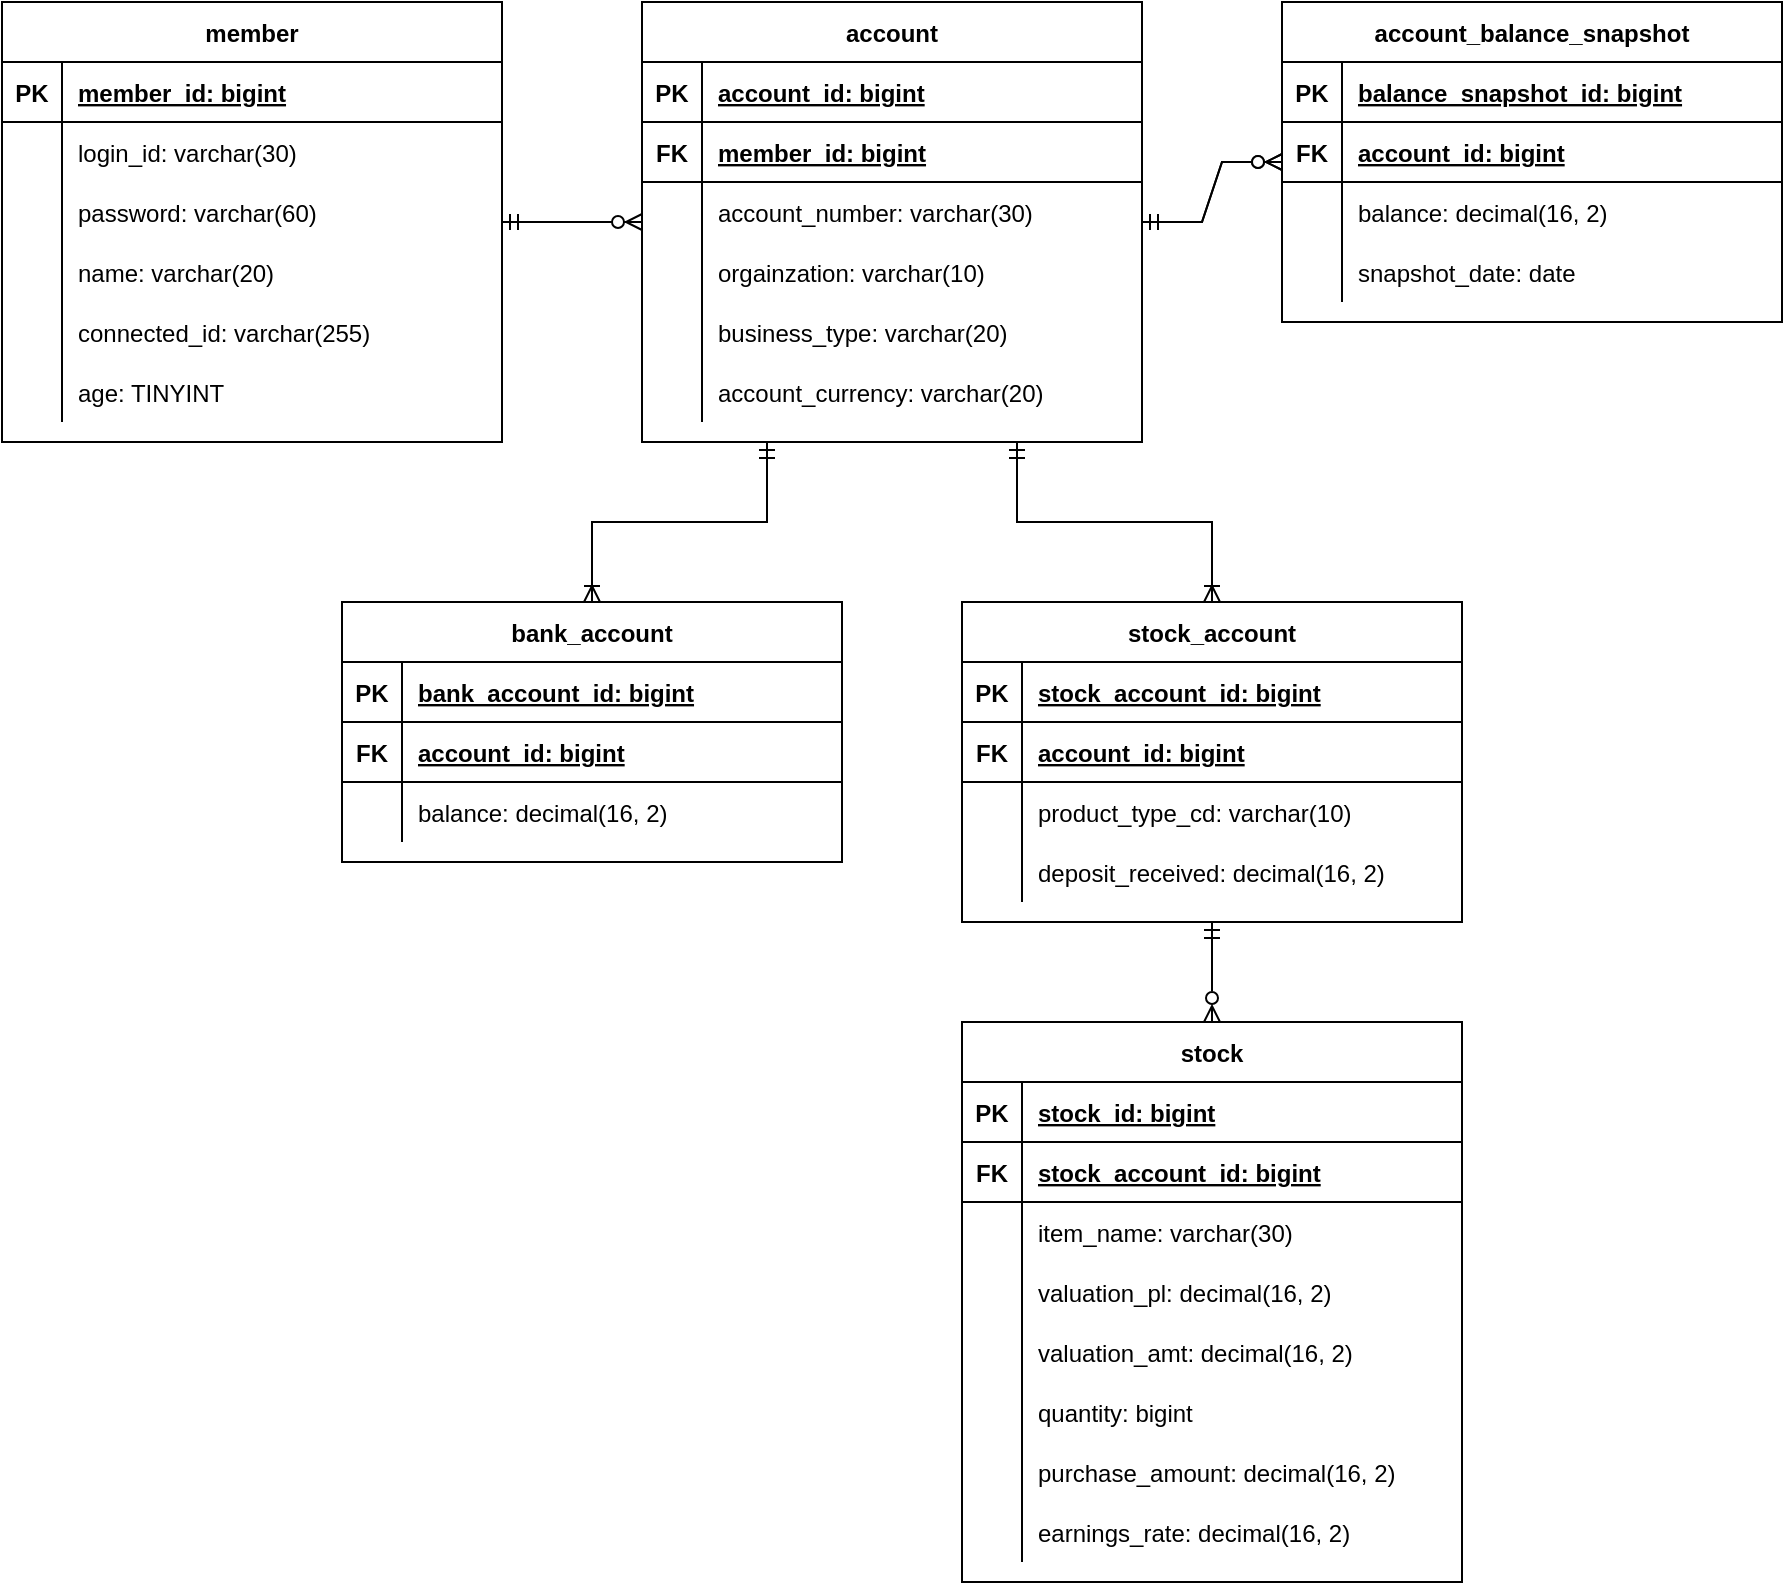 <mxfile version="24.2.1" type="github">
  <diagram id="R2lEEEUBdFMjLlhIrx00" name="Page-1">
    <mxGraphModel dx="1260" dy="876" grid="1" gridSize="10" guides="1" tooltips="1" connect="1" arrows="1" fold="1" page="1" pageScale="1" pageWidth="850" pageHeight="1100" math="0" shadow="0" extFonts="Permanent Marker^https://fonts.googleapis.com/css?family=Permanent+Marker">
      <root>
        <mxCell id="0" />
        <mxCell id="1" parent="0" />
        <mxCell id="C-vyLk0tnHw3VtMMgP7b-23" value="member" style="shape=table;startSize=30;container=1;collapsible=1;childLayout=tableLayout;fixedRows=1;rowLines=0;fontStyle=1;align=center;resizeLast=1;" parent="1" vertex="1">
          <mxGeometry x="120" y="120" width="250" height="220" as="geometry" />
        </mxCell>
        <mxCell id="C-vyLk0tnHw3VtMMgP7b-24" value="" style="shape=partialRectangle;collapsible=0;dropTarget=0;pointerEvents=0;fillColor=none;points=[[0,0.5],[1,0.5]];portConstraint=eastwest;top=0;left=0;right=0;bottom=1;" parent="C-vyLk0tnHw3VtMMgP7b-23" vertex="1">
          <mxGeometry y="30" width="250" height="30" as="geometry" />
        </mxCell>
        <mxCell id="C-vyLk0tnHw3VtMMgP7b-25" value="PK" style="shape=partialRectangle;overflow=hidden;connectable=0;fillColor=none;top=0;left=0;bottom=0;right=0;fontStyle=1;" parent="C-vyLk0tnHw3VtMMgP7b-24" vertex="1">
          <mxGeometry width="30" height="30" as="geometry">
            <mxRectangle width="30" height="30" as="alternateBounds" />
          </mxGeometry>
        </mxCell>
        <mxCell id="C-vyLk0tnHw3VtMMgP7b-26" value="member_id: bigint" style="shape=partialRectangle;overflow=hidden;connectable=0;fillColor=none;top=0;left=0;bottom=0;right=0;align=left;spacingLeft=6;fontStyle=5;" parent="C-vyLk0tnHw3VtMMgP7b-24" vertex="1">
          <mxGeometry x="30" width="220" height="30" as="geometry">
            <mxRectangle width="220" height="30" as="alternateBounds" />
          </mxGeometry>
        </mxCell>
        <mxCell id="C-vyLk0tnHw3VtMMgP7b-27" value="" style="shape=partialRectangle;collapsible=0;dropTarget=0;pointerEvents=0;fillColor=none;points=[[0,0.5],[1,0.5]];portConstraint=eastwest;top=0;left=0;right=0;bottom=0;" parent="C-vyLk0tnHw3VtMMgP7b-23" vertex="1">
          <mxGeometry y="60" width="250" height="30" as="geometry" />
        </mxCell>
        <mxCell id="C-vyLk0tnHw3VtMMgP7b-28" value="" style="shape=partialRectangle;overflow=hidden;connectable=0;fillColor=none;top=0;left=0;bottom=0;right=0;" parent="C-vyLk0tnHw3VtMMgP7b-27" vertex="1">
          <mxGeometry width="30" height="30" as="geometry">
            <mxRectangle width="30" height="30" as="alternateBounds" />
          </mxGeometry>
        </mxCell>
        <mxCell id="C-vyLk0tnHw3VtMMgP7b-29" value="login_id: varchar(30)" style="shape=partialRectangle;overflow=hidden;connectable=0;fillColor=none;top=0;left=0;bottom=0;right=0;align=left;spacingLeft=6;" parent="C-vyLk0tnHw3VtMMgP7b-27" vertex="1">
          <mxGeometry x="30" width="220" height="30" as="geometry">
            <mxRectangle width="220" height="30" as="alternateBounds" />
          </mxGeometry>
        </mxCell>
        <mxCell id="ER6ne3b1Hk2n-KWTIcJv-1" value="" style="shape=partialRectangle;collapsible=0;dropTarget=0;pointerEvents=0;fillColor=none;points=[[0,0.5],[1,0.5]];portConstraint=eastwest;top=0;left=0;right=0;bottom=0;" parent="C-vyLk0tnHw3VtMMgP7b-23" vertex="1">
          <mxGeometry y="90" width="250" height="30" as="geometry" />
        </mxCell>
        <mxCell id="ER6ne3b1Hk2n-KWTIcJv-2" value="" style="shape=partialRectangle;overflow=hidden;connectable=0;fillColor=none;top=0;left=0;bottom=0;right=0;" parent="ER6ne3b1Hk2n-KWTIcJv-1" vertex="1">
          <mxGeometry width="30" height="30" as="geometry">
            <mxRectangle width="30" height="30" as="alternateBounds" />
          </mxGeometry>
        </mxCell>
        <mxCell id="ER6ne3b1Hk2n-KWTIcJv-3" value="password: varchar(60)" style="shape=partialRectangle;overflow=hidden;connectable=0;fillColor=none;top=0;left=0;bottom=0;right=0;align=left;spacingLeft=6;" parent="ER6ne3b1Hk2n-KWTIcJv-1" vertex="1">
          <mxGeometry x="30" width="220" height="30" as="geometry">
            <mxRectangle width="220" height="30" as="alternateBounds" />
          </mxGeometry>
        </mxCell>
        <mxCell id="ER6ne3b1Hk2n-KWTIcJv-4" value="" style="shape=partialRectangle;collapsible=0;dropTarget=0;pointerEvents=0;fillColor=none;points=[[0,0.5],[1,0.5]];portConstraint=eastwest;top=0;left=0;right=0;bottom=0;" parent="C-vyLk0tnHw3VtMMgP7b-23" vertex="1">
          <mxGeometry y="120" width="250" height="30" as="geometry" />
        </mxCell>
        <mxCell id="ER6ne3b1Hk2n-KWTIcJv-5" value="" style="shape=partialRectangle;overflow=hidden;connectable=0;fillColor=none;top=0;left=0;bottom=0;right=0;" parent="ER6ne3b1Hk2n-KWTIcJv-4" vertex="1">
          <mxGeometry width="30" height="30" as="geometry">
            <mxRectangle width="30" height="30" as="alternateBounds" />
          </mxGeometry>
        </mxCell>
        <mxCell id="ER6ne3b1Hk2n-KWTIcJv-6" value="name: varchar(20)" style="shape=partialRectangle;overflow=hidden;connectable=0;fillColor=none;top=0;left=0;bottom=0;right=0;align=left;spacingLeft=6;" parent="ER6ne3b1Hk2n-KWTIcJv-4" vertex="1">
          <mxGeometry x="30" width="220" height="30" as="geometry">
            <mxRectangle width="220" height="30" as="alternateBounds" />
          </mxGeometry>
        </mxCell>
        <mxCell id="ER6ne3b1Hk2n-KWTIcJv-7" value="" style="shape=partialRectangle;collapsible=0;dropTarget=0;pointerEvents=0;fillColor=none;points=[[0,0.5],[1,0.5]];portConstraint=eastwest;top=0;left=0;right=0;bottom=0;" parent="C-vyLk0tnHw3VtMMgP7b-23" vertex="1">
          <mxGeometry y="150" width="250" height="30" as="geometry" />
        </mxCell>
        <mxCell id="ER6ne3b1Hk2n-KWTIcJv-8" value="" style="shape=partialRectangle;overflow=hidden;connectable=0;fillColor=none;top=0;left=0;bottom=0;right=0;" parent="ER6ne3b1Hk2n-KWTIcJv-7" vertex="1">
          <mxGeometry width="30" height="30" as="geometry">
            <mxRectangle width="30" height="30" as="alternateBounds" />
          </mxGeometry>
        </mxCell>
        <mxCell id="ER6ne3b1Hk2n-KWTIcJv-9" value="connected_id: varchar(255)" style="shape=partialRectangle;overflow=hidden;connectable=0;fillColor=none;top=0;left=0;bottom=0;right=0;align=left;spacingLeft=6;" parent="ER6ne3b1Hk2n-KWTIcJv-7" vertex="1">
          <mxGeometry x="30" width="220" height="30" as="geometry">
            <mxRectangle width="220" height="30" as="alternateBounds" />
          </mxGeometry>
        </mxCell>
        <mxCell id="tqddn7Ty0IE7ZE6joe4t-1" value="" style="shape=partialRectangle;collapsible=0;dropTarget=0;pointerEvents=0;fillColor=none;points=[[0,0.5],[1,0.5]];portConstraint=eastwest;top=0;left=0;right=0;bottom=0;" parent="C-vyLk0tnHw3VtMMgP7b-23" vertex="1">
          <mxGeometry y="180" width="250" height="30" as="geometry" />
        </mxCell>
        <mxCell id="tqddn7Ty0IE7ZE6joe4t-2" value="" style="shape=partialRectangle;overflow=hidden;connectable=0;fillColor=none;top=0;left=0;bottom=0;right=0;" parent="tqddn7Ty0IE7ZE6joe4t-1" vertex="1">
          <mxGeometry width="30" height="30" as="geometry">
            <mxRectangle width="30" height="30" as="alternateBounds" />
          </mxGeometry>
        </mxCell>
        <mxCell id="tqddn7Ty0IE7ZE6joe4t-3" value="age: TINYINT" style="shape=partialRectangle;overflow=hidden;connectable=0;fillColor=none;top=0;left=0;bottom=0;right=0;align=left;spacingLeft=6;" parent="tqddn7Ty0IE7ZE6joe4t-1" vertex="1">
          <mxGeometry x="30" width="220" height="30" as="geometry">
            <mxRectangle width="220" height="30" as="alternateBounds" />
          </mxGeometry>
        </mxCell>
        <mxCell id="uwpgfD3IZP3Gf_RKmWIs-1" value="account" style="shape=table;startSize=30;container=1;collapsible=1;childLayout=tableLayout;fixedRows=1;rowLines=0;fontStyle=1;align=center;resizeLast=1;" parent="1" vertex="1">
          <mxGeometry x="440" y="120" width="250" height="220" as="geometry" />
        </mxCell>
        <mxCell id="uwpgfD3IZP3Gf_RKmWIs-2" value="" style="shape=partialRectangle;collapsible=0;dropTarget=0;pointerEvents=0;fillColor=none;points=[[0,0.5],[1,0.5]];portConstraint=eastwest;top=0;left=0;right=0;bottom=1;" parent="uwpgfD3IZP3Gf_RKmWIs-1" vertex="1">
          <mxGeometry y="30" width="250" height="30" as="geometry" />
        </mxCell>
        <mxCell id="uwpgfD3IZP3Gf_RKmWIs-3" value="PK" style="shape=partialRectangle;overflow=hidden;connectable=0;fillColor=none;top=0;left=0;bottom=0;right=0;fontStyle=1;" parent="uwpgfD3IZP3Gf_RKmWIs-2" vertex="1">
          <mxGeometry width="30" height="30" as="geometry">
            <mxRectangle width="30" height="30" as="alternateBounds" />
          </mxGeometry>
        </mxCell>
        <mxCell id="uwpgfD3IZP3Gf_RKmWIs-4" value="account_id: bigint" style="shape=partialRectangle;overflow=hidden;connectable=0;fillColor=none;top=0;left=0;bottom=0;right=0;align=left;spacingLeft=6;fontStyle=5;" parent="uwpgfD3IZP3Gf_RKmWIs-2" vertex="1">
          <mxGeometry x="30" width="220" height="30" as="geometry">
            <mxRectangle width="220" height="30" as="alternateBounds" />
          </mxGeometry>
        </mxCell>
        <mxCell id="uwpgfD3IZP3Gf_RKmWIs-5" value="" style="shape=partialRectangle;collapsible=0;dropTarget=0;pointerEvents=0;fillColor=none;points=[[0,0.5],[1,0.5]];portConstraint=eastwest;top=0;left=0;right=0;bottom=1;" parent="uwpgfD3IZP3Gf_RKmWIs-1" vertex="1">
          <mxGeometry y="60" width="250" height="30" as="geometry" />
        </mxCell>
        <mxCell id="uwpgfD3IZP3Gf_RKmWIs-6" value="FK" style="shape=partialRectangle;overflow=hidden;connectable=0;fillColor=none;top=0;left=0;bottom=0;right=0;fontStyle=1;" parent="uwpgfD3IZP3Gf_RKmWIs-5" vertex="1">
          <mxGeometry width="30" height="30" as="geometry">
            <mxRectangle width="30" height="30" as="alternateBounds" />
          </mxGeometry>
        </mxCell>
        <mxCell id="uwpgfD3IZP3Gf_RKmWIs-7" value="member_id: bigint" style="shape=partialRectangle;overflow=hidden;connectable=0;fillColor=none;top=0;left=0;bottom=0;right=0;align=left;spacingLeft=6;fontStyle=5;" parent="uwpgfD3IZP3Gf_RKmWIs-5" vertex="1">
          <mxGeometry x="30" width="220" height="30" as="geometry">
            <mxRectangle width="220" height="30" as="alternateBounds" />
          </mxGeometry>
        </mxCell>
        <mxCell id="uwpgfD3IZP3Gf_RKmWIs-8" value="" style="shape=partialRectangle;collapsible=0;dropTarget=0;pointerEvents=0;fillColor=none;points=[[0,0.5],[1,0.5]];portConstraint=eastwest;top=0;left=0;right=0;bottom=0;" parent="uwpgfD3IZP3Gf_RKmWIs-1" vertex="1">
          <mxGeometry y="90" width="250" height="30" as="geometry" />
        </mxCell>
        <mxCell id="uwpgfD3IZP3Gf_RKmWIs-9" value="" style="shape=partialRectangle;overflow=hidden;connectable=0;fillColor=none;top=0;left=0;bottom=0;right=0;" parent="uwpgfD3IZP3Gf_RKmWIs-8" vertex="1">
          <mxGeometry width="30" height="30" as="geometry">
            <mxRectangle width="30" height="30" as="alternateBounds" />
          </mxGeometry>
        </mxCell>
        <mxCell id="uwpgfD3IZP3Gf_RKmWIs-10" value="account_number: varchar(30)" style="shape=partialRectangle;overflow=hidden;connectable=0;fillColor=none;top=0;left=0;bottom=0;right=0;align=left;spacingLeft=6;" parent="uwpgfD3IZP3Gf_RKmWIs-8" vertex="1">
          <mxGeometry x="30" width="220" height="30" as="geometry">
            <mxRectangle width="220" height="30" as="alternateBounds" />
          </mxGeometry>
        </mxCell>
        <mxCell id="uwpgfD3IZP3Gf_RKmWIs-11" value="" style="shape=partialRectangle;collapsible=0;dropTarget=0;pointerEvents=0;fillColor=none;points=[[0,0.5],[1,0.5]];portConstraint=eastwest;top=0;left=0;right=0;bottom=0;" parent="uwpgfD3IZP3Gf_RKmWIs-1" vertex="1">
          <mxGeometry y="120" width="250" height="30" as="geometry" />
        </mxCell>
        <mxCell id="uwpgfD3IZP3Gf_RKmWIs-12" value="" style="shape=partialRectangle;overflow=hidden;connectable=0;fillColor=none;top=0;left=0;bottom=0;right=0;" parent="uwpgfD3IZP3Gf_RKmWIs-11" vertex="1">
          <mxGeometry width="30" height="30" as="geometry">
            <mxRectangle width="30" height="30" as="alternateBounds" />
          </mxGeometry>
        </mxCell>
        <mxCell id="uwpgfD3IZP3Gf_RKmWIs-13" value="orgainzation: varchar(10)" style="shape=partialRectangle;overflow=hidden;connectable=0;fillColor=none;top=0;left=0;bottom=0;right=0;align=left;spacingLeft=6;" parent="uwpgfD3IZP3Gf_RKmWIs-11" vertex="1">
          <mxGeometry x="30" width="220" height="30" as="geometry">
            <mxRectangle width="220" height="30" as="alternateBounds" />
          </mxGeometry>
        </mxCell>
        <mxCell id="ybTbHSuH4gbmPpG_m-h7-50" value="" style="shape=partialRectangle;collapsible=0;dropTarget=0;pointerEvents=0;fillColor=none;points=[[0,0.5],[1,0.5]];portConstraint=eastwest;top=0;left=0;right=0;bottom=0;" vertex="1" parent="uwpgfD3IZP3Gf_RKmWIs-1">
          <mxGeometry y="150" width="250" height="30" as="geometry" />
        </mxCell>
        <mxCell id="ybTbHSuH4gbmPpG_m-h7-51" value="" style="shape=partialRectangle;overflow=hidden;connectable=0;fillColor=none;top=0;left=0;bottom=0;right=0;" vertex="1" parent="ybTbHSuH4gbmPpG_m-h7-50">
          <mxGeometry width="30" height="30" as="geometry">
            <mxRectangle width="30" height="30" as="alternateBounds" />
          </mxGeometry>
        </mxCell>
        <mxCell id="ybTbHSuH4gbmPpG_m-h7-52" value="business_type: varchar(20)" style="shape=partialRectangle;overflow=hidden;connectable=0;fillColor=none;top=0;left=0;bottom=0;right=0;align=left;spacingLeft=6;" vertex="1" parent="ybTbHSuH4gbmPpG_m-h7-50">
          <mxGeometry x="30" width="220" height="30" as="geometry">
            <mxRectangle width="220" height="30" as="alternateBounds" />
          </mxGeometry>
        </mxCell>
        <mxCell id="ybTbHSuH4gbmPpG_m-h7-53" value="" style="shape=partialRectangle;collapsible=0;dropTarget=0;pointerEvents=0;fillColor=none;points=[[0,0.5],[1,0.5]];portConstraint=eastwest;top=0;left=0;right=0;bottom=0;" vertex="1" parent="uwpgfD3IZP3Gf_RKmWIs-1">
          <mxGeometry y="180" width="250" height="30" as="geometry" />
        </mxCell>
        <mxCell id="ybTbHSuH4gbmPpG_m-h7-54" value="" style="shape=partialRectangle;overflow=hidden;connectable=0;fillColor=none;top=0;left=0;bottom=0;right=0;" vertex="1" parent="ybTbHSuH4gbmPpG_m-h7-53">
          <mxGeometry width="30" height="30" as="geometry">
            <mxRectangle width="30" height="30" as="alternateBounds" />
          </mxGeometry>
        </mxCell>
        <mxCell id="ybTbHSuH4gbmPpG_m-h7-55" value="account_currency: varchar(20)" style="shape=partialRectangle;overflow=hidden;connectable=0;fillColor=none;top=0;left=0;bottom=0;right=0;align=left;spacingLeft=6;" vertex="1" parent="ybTbHSuH4gbmPpG_m-h7-53">
          <mxGeometry x="30" width="220" height="30" as="geometry">
            <mxRectangle width="220" height="30" as="alternateBounds" />
          </mxGeometry>
        </mxCell>
        <mxCell id="uwpgfD3IZP3Gf_RKmWIs-24" value="" style="edgeStyle=entityRelationEdgeStyle;fontSize=12;html=1;endArrow=ERzeroToMany;startArrow=ERmandOne;rounded=0;" parent="1" source="uwpgfD3IZP3Gf_RKmWIs-1" target="uwpgfD3IZP3Gf_RKmWIs-25" edge="1">
          <mxGeometry width="100" height="100" relative="1" as="geometry">
            <mxPoint x="700" y="390" as="sourcePoint" />
            <mxPoint x="770" y="390" as="targetPoint" />
          </mxGeometry>
        </mxCell>
        <mxCell id="uwpgfD3IZP3Gf_RKmWIs-25" value="account_balance_snapshot" style="shape=table;startSize=30;container=1;collapsible=1;childLayout=tableLayout;fixedRows=1;rowLines=0;fontStyle=1;align=center;resizeLast=1;" parent="1" vertex="1">
          <mxGeometry x="760" y="120" width="250" height="160" as="geometry" />
        </mxCell>
        <mxCell id="uwpgfD3IZP3Gf_RKmWIs-26" value="" style="shape=partialRectangle;collapsible=0;dropTarget=0;pointerEvents=0;fillColor=none;points=[[0,0.5],[1,0.5]];portConstraint=eastwest;top=0;left=0;right=0;bottom=1;" parent="uwpgfD3IZP3Gf_RKmWIs-25" vertex="1">
          <mxGeometry y="30" width="250" height="30" as="geometry" />
        </mxCell>
        <mxCell id="uwpgfD3IZP3Gf_RKmWIs-27" value="PK" style="shape=partialRectangle;overflow=hidden;connectable=0;fillColor=none;top=0;left=0;bottom=0;right=0;fontStyle=1;" parent="uwpgfD3IZP3Gf_RKmWIs-26" vertex="1">
          <mxGeometry width="30" height="30" as="geometry">
            <mxRectangle width="30" height="30" as="alternateBounds" />
          </mxGeometry>
        </mxCell>
        <mxCell id="uwpgfD3IZP3Gf_RKmWIs-28" value="balance_snapshot_id: bigint" style="shape=partialRectangle;overflow=hidden;connectable=0;fillColor=none;top=0;left=0;bottom=0;right=0;align=left;spacingLeft=6;fontStyle=5;" parent="uwpgfD3IZP3Gf_RKmWIs-26" vertex="1">
          <mxGeometry x="30" width="220" height="30" as="geometry">
            <mxRectangle width="220" height="30" as="alternateBounds" />
          </mxGeometry>
        </mxCell>
        <mxCell id="uwpgfD3IZP3Gf_RKmWIs-29" value="" style="shape=partialRectangle;collapsible=0;dropTarget=0;pointerEvents=0;fillColor=none;points=[[0,0.5],[1,0.5]];portConstraint=eastwest;top=0;left=0;right=0;bottom=1;" parent="uwpgfD3IZP3Gf_RKmWIs-25" vertex="1">
          <mxGeometry y="60" width="250" height="30" as="geometry" />
        </mxCell>
        <mxCell id="uwpgfD3IZP3Gf_RKmWIs-30" value="FK" style="shape=partialRectangle;overflow=hidden;connectable=0;fillColor=none;top=0;left=0;bottom=0;right=0;fontStyle=1;" parent="uwpgfD3IZP3Gf_RKmWIs-29" vertex="1">
          <mxGeometry width="30" height="30" as="geometry">
            <mxRectangle width="30" height="30" as="alternateBounds" />
          </mxGeometry>
        </mxCell>
        <mxCell id="uwpgfD3IZP3Gf_RKmWIs-31" value="account_id: bigint" style="shape=partialRectangle;overflow=hidden;connectable=0;fillColor=none;top=0;left=0;bottom=0;right=0;align=left;spacingLeft=6;fontStyle=5;" parent="uwpgfD3IZP3Gf_RKmWIs-29" vertex="1">
          <mxGeometry x="30" width="220" height="30" as="geometry">
            <mxRectangle width="220" height="30" as="alternateBounds" />
          </mxGeometry>
        </mxCell>
        <mxCell id="uwpgfD3IZP3Gf_RKmWIs-32" value="" style="shape=partialRectangle;collapsible=0;dropTarget=0;pointerEvents=0;fillColor=none;points=[[0,0.5],[1,0.5]];portConstraint=eastwest;top=0;left=0;right=0;bottom=0;" parent="uwpgfD3IZP3Gf_RKmWIs-25" vertex="1">
          <mxGeometry y="90" width="250" height="30" as="geometry" />
        </mxCell>
        <mxCell id="uwpgfD3IZP3Gf_RKmWIs-33" value="" style="shape=partialRectangle;overflow=hidden;connectable=0;fillColor=none;top=0;left=0;bottom=0;right=0;" parent="uwpgfD3IZP3Gf_RKmWIs-32" vertex="1">
          <mxGeometry width="30" height="30" as="geometry">
            <mxRectangle width="30" height="30" as="alternateBounds" />
          </mxGeometry>
        </mxCell>
        <mxCell id="uwpgfD3IZP3Gf_RKmWIs-34" value="balance: decimal(16, 2)" style="shape=partialRectangle;overflow=hidden;connectable=0;fillColor=none;top=0;left=0;bottom=0;right=0;align=left;spacingLeft=6;" parent="uwpgfD3IZP3Gf_RKmWIs-32" vertex="1">
          <mxGeometry x="30" width="220" height="30" as="geometry">
            <mxRectangle width="220" height="30" as="alternateBounds" />
          </mxGeometry>
        </mxCell>
        <mxCell id="uwpgfD3IZP3Gf_RKmWIs-35" value="" style="shape=partialRectangle;collapsible=0;dropTarget=0;pointerEvents=0;fillColor=none;points=[[0,0.5],[1,0.5]];portConstraint=eastwest;top=0;left=0;right=0;bottom=0;" parent="uwpgfD3IZP3Gf_RKmWIs-25" vertex="1">
          <mxGeometry y="120" width="250" height="30" as="geometry" />
        </mxCell>
        <mxCell id="uwpgfD3IZP3Gf_RKmWIs-36" value="" style="shape=partialRectangle;overflow=hidden;connectable=0;fillColor=none;top=0;left=0;bottom=0;right=0;" parent="uwpgfD3IZP3Gf_RKmWIs-35" vertex="1">
          <mxGeometry width="30" height="30" as="geometry">
            <mxRectangle width="30" height="30" as="alternateBounds" />
          </mxGeometry>
        </mxCell>
        <mxCell id="uwpgfD3IZP3Gf_RKmWIs-37" value="snapshot_date: date" style="shape=partialRectangle;overflow=hidden;connectable=0;fillColor=none;top=0;left=0;bottom=0;right=0;align=left;spacingLeft=6;" parent="uwpgfD3IZP3Gf_RKmWIs-35" vertex="1">
          <mxGeometry x="30" width="220" height="30" as="geometry">
            <mxRectangle width="220" height="30" as="alternateBounds" />
          </mxGeometry>
        </mxCell>
        <mxCell id="uwpgfD3IZP3Gf_RKmWIs-44" value="" style="edgeStyle=entityRelationEdgeStyle;fontSize=12;html=1;endArrow=ERzeroToMany;startArrow=ERmandOne;rounded=0;" parent="1" source="uwpgfD3IZP3Gf_RKmWIs-1" target="uwpgfD3IZP3Gf_RKmWIs-25" edge="1">
          <mxGeometry width="100" height="100" relative="1" as="geometry">
            <mxPoint x="690" y="230" as="sourcePoint" />
            <mxPoint x="760" y="230" as="targetPoint" />
            <Array as="points">
              <mxPoint x="640" y="490" />
            </Array>
          </mxGeometry>
        </mxCell>
        <mxCell id="uwpgfD3IZP3Gf_RKmWIs-46" value="" style="edgeStyle=entityRelationEdgeStyle;fontSize=12;html=1;endArrow=ERzeroToMany;startArrow=ERmandOne;rounded=0;" parent="1" source="C-vyLk0tnHw3VtMMgP7b-23" target="uwpgfD3IZP3Gf_RKmWIs-1" edge="1">
          <mxGeometry width="100" height="100" relative="1" as="geometry">
            <mxPoint x="350" y="510" as="sourcePoint" />
            <mxPoint x="450" y="410" as="targetPoint" />
          </mxGeometry>
        </mxCell>
        <mxCell id="ybTbHSuH4gbmPpG_m-h7-1" value="bank_account" style="shape=table;startSize=30;container=1;collapsible=1;childLayout=tableLayout;fixedRows=1;rowLines=0;fontStyle=1;align=center;resizeLast=1;" vertex="1" parent="1">
          <mxGeometry x="290" y="420" width="250" height="130" as="geometry" />
        </mxCell>
        <mxCell id="ybTbHSuH4gbmPpG_m-h7-2" value="" style="shape=partialRectangle;collapsible=0;dropTarget=0;pointerEvents=0;fillColor=none;points=[[0,0.5],[1,0.5]];portConstraint=eastwest;top=0;left=0;right=0;bottom=1;" vertex="1" parent="ybTbHSuH4gbmPpG_m-h7-1">
          <mxGeometry y="30" width="250" height="30" as="geometry" />
        </mxCell>
        <mxCell id="ybTbHSuH4gbmPpG_m-h7-3" value="PK" style="shape=partialRectangle;overflow=hidden;connectable=0;fillColor=none;top=0;left=0;bottom=0;right=0;fontStyle=1;" vertex="1" parent="ybTbHSuH4gbmPpG_m-h7-2">
          <mxGeometry width="30" height="30" as="geometry">
            <mxRectangle width="30" height="30" as="alternateBounds" />
          </mxGeometry>
        </mxCell>
        <mxCell id="ybTbHSuH4gbmPpG_m-h7-4" value="bank_account_id: bigint" style="shape=partialRectangle;overflow=hidden;connectable=0;fillColor=none;top=0;left=0;bottom=0;right=0;align=left;spacingLeft=6;fontStyle=5;" vertex="1" parent="ybTbHSuH4gbmPpG_m-h7-2">
          <mxGeometry x="30" width="220" height="30" as="geometry">
            <mxRectangle width="220" height="30" as="alternateBounds" />
          </mxGeometry>
        </mxCell>
        <mxCell id="ybTbHSuH4gbmPpG_m-h7-5" value="" style="shape=partialRectangle;collapsible=0;dropTarget=0;pointerEvents=0;fillColor=none;points=[[0,0.5],[1,0.5]];portConstraint=eastwest;top=0;left=0;right=0;bottom=1;" vertex="1" parent="ybTbHSuH4gbmPpG_m-h7-1">
          <mxGeometry y="60" width="250" height="30" as="geometry" />
        </mxCell>
        <mxCell id="ybTbHSuH4gbmPpG_m-h7-6" value="FK" style="shape=partialRectangle;overflow=hidden;connectable=0;fillColor=none;top=0;left=0;bottom=0;right=0;fontStyle=1;" vertex="1" parent="ybTbHSuH4gbmPpG_m-h7-5">
          <mxGeometry width="30" height="30" as="geometry">
            <mxRectangle width="30" height="30" as="alternateBounds" />
          </mxGeometry>
        </mxCell>
        <mxCell id="ybTbHSuH4gbmPpG_m-h7-7" value="account_id: bigint" style="shape=partialRectangle;overflow=hidden;connectable=0;fillColor=none;top=0;left=0;bottom=0;right=0;align=left;spacingLeft=6;fontStyle=5;" vertex="1" parent="ybTbHSuH4gbmPpG_m-h7-5">
          <mxGeometry x="30" width="220" height="30" as="geometry">
            <mxRectangle width="220" height="30" as="alternateBounds" />
          </mxGeometry>
        </mxCell>
        <mxCell id="ybTbHSuH4gbmPpG_m-h7-17" value="" style="shape=partialRectangle;collapsible=0;dropTarget=0;pointerEvents=0;fillColor=none;points=[[0,0.5],[1,0.5]];portConstraint=eastwest;top=0;left=0;right=0;bottom=0;" vertex="1" parent="ybTbHSuH4gbmPpG_m-h7-1">
          <mxGeometry y="90" width="250" height="30" as="geometry" />
        </mxCell>
        <mxCell id="ybTbHSuH4gbmPpG_m-h7-18" value="" style="shape=partialRectangle;overflow=hidden;connectable=0;fillColor=none;top=0;left=0;bottom=0;right=0;" vertex="1" parent="ybTbHSuH4gbmPpG_m-h7-17">
          <mxGeometry width="30" height="30" as="geometry">
            <mxRectangle width="30" height="30" as="alternateBounds" />
          </mxGeometry>
        </mxCell>
        <mxCell id="ybTbHSuH4gbmPpG_m-h7-19" value="balance: decimal(16, 2)" style="shape=partialRectangle;overflow=hidden;connectable=0;fillColor=none;top=0;left=0;bottom=0;right=0;align=left;spacingLeft=6;" vertex="1" parent="ybTbHSuH4gbmPpG_m-h7-17">
          <mxGeometry x="30" width="220" height="30" as="geometry">
            <mxRectangle width="220" height="30" as="alternateBounds" />
          </mxGeometry>
        </mxCell>
        <mxCell id="ybTbHSuH4gbmPpG_m-h7-23" value="" style="edgeStyle=orthogonalEdgeStyle;fontSize=12;html=1;endArrow=ERoneToMany;startArrow=ERmandOne;rounded=0;exitX=0.25;exitY=1;exitDx=0;exitDy=0;" edge="1" parent="1" source="uwpgfD3IZP3Gf_RKmWIs-1" target="ybTbHSuH4gbmPpG_m-h7-1">
          <mxGeometry width="100" height="100" relative="1" as="geometry">
            <mxPoint x="530" y="330" as="sourcePoint" />
            <mxPoint x="660" y="560" as="targetPoint" />
          </mxGeometry>
        </mxCell>
        <mxCell id="ybTbHSuH4gbmPpG_m-h7-30" value="stock_account" style="shape=table;startSize=30;container=1;collapsible=1;childLayout=tableLayout;fixedRows=1;rowLines=0;fontStyle=1;align=center;resizeLast=1;" vertex="1" parent="1">
          <mxGeometry x="600" y="420" width="250" height="160" as="geometry" />
        </mxCell>
        <mxCell id="ybTbHSuH4gbmPpG_m-h7-31" value="" style="shape=partialRectangle;collapsible=0;dropTarget=0;pointerEvents=0;fillColor=none;points=[[0,0.5],[1,0.5]];portConstraint=eastwest;top=0;left=0;right=0;bottom=1;" vertex="1" parent="ybTbHSuH4gbmPpG_m-h7-30">
          <mxGeometry y="30" width="250" height="30" as="geometry" />
        </mxCell>
        <mxCell id="ybTbHSuH4gbmPpG_m-h7-32" value="PK" style="shape=partialRectangle;overflow=hidden;connectable=0;fillColor=none;top=0;left=0;bottom=0;right=0;fontStyle=1;" vertex="1" parent="ybTbHSuH4gbmPpG_m-h7-31">
          <mxGeometry width="30" height="30" as="geometry">
            <mxRectangle width="30" height="30" as="alternateBounds" />
          </mxGeometry>
        </mxCell>
        <mxCell id="ybTbHSuH4gbmPpG_m-h7-33" value="stock_account_id: bigint" style="shape=partialRectangle;overflow=hidden;connectable=0;fillColor=none;top=0;left=0;bottom=0;right=0;align=left;spacingLeft=6;fontStyle=5;" vertex="1" parent="ybTbHSuH4gbmPpG_m-h7-31">
          <mxGeometry x="30" width="220" height="30" as="geometry">
            <mxRectangle width="220" height="30" as="alternateBounds" />
          </mxGeometry>
        </mxCell>
        <mxCell id="ybTbHSuH4gbmPpG_m-h7-34" value="" style="shape=partialRectangle;collapsible=0;dropTarget=0;pointerEvents=0;fillColor=none;points=[[0,0.5],[1,0.5]];portConstraint=eastwest;top=0;left=0;right=0;bottom=1;" vertex="1" parent="ybTbHSuH4gbmPpG_m-h7-30">
          <mxGeometry y="60" width="250" height="30" as="geometry" />
        </mxCell>
        <mxCell id="ybTbHSuH4gbmPpG_m-h7-35" value="FK" style="shape=partialRectangle;overflow=hidden;connectable=0;fillColor=none;top=0;left=0;bottom=0;right=0;fontStyle=1;" vertex="1" parent="ybTbHSuH4gbmPpG_m-h7-34">
          <mxGeometry width="30" height="30" as="geometry">
            <mxRectangle width="30" height="30" as="alternateBounds" />
          </mxGeometry>
        </mxCell>
        <mxCell id="ybTbHSuH4gbmPpG_m-h7-36" value="account_id: bigint" style="shape=partialRectangle;overflow=hidden;connectable=0;fillColor=none;top=0;left=0;bottom=0;right=0;align=left;spacingLeft=6;fontStyle=5;" vertex="1" parent="ybTbHSuH4gbmPpG_m-h7-34">
          <mxGeometry x="30" width="220" height="30" as="geometry">
            <mxRectangle width="220" height="30" as="alternateBounds" />
          </mxGeometry>
        </mxCell>
        <mxCell id="ybTbHSuH4gbmPpG_m-h7-43" value="" style="shape=partialRectangle;collapsible=0;dropTarget=0;pointerEvents=0;fillColor=none;points=[[0,0.5],[1,0.5]];portConstraint=eastwest;top=0;left=0;right=0;bottom=0;" vertex="1" parent="ybTbHSuH4gbmPpG_m-h7-30">
          <mxGeometry y="90" width="250" height="30" as="geometry" />
        </mxCell>
        <mxCell id="ybTbHSuH4gbmPpG_m-h7-44" value="" style="shape=partialRectangle;overflow=hidden;connectable=0;fillColor=none;top=0;left=0;bottom=0;right=0;" vertex="1" parent="ybTbHSuH4gbmPpG_m-h7-43">
          <mxGeometry width="30" height="30" as="geometry">
            <mxRectangle width="30" height="30" as="alternateBounds" />
          </mxGeometry>
        </mxCell>
        <mxCell id="ybTbHSuH4gbmPpG_m-h7-45" value="product_type_cd: varchar(10)" style="shape=partialRectangle;overflow=hidden;connectable=0;fillColor=none;top=0;left=0;bottom=0;right=0;align=left;spacingLeft=6;" vertex="1" parent="ybTbHSuH4gbmPpG_m-h7-43">
          <mxGeometry x="30" width="220" height="30" as="geometry">
            <mxRectangle width="220" height="30" as="alternateBounds" />
          </mxGeometry>
        </mxCell>
        <mxCell id="ybTbHSuH4gbmPpG_m-h7-66" value="" style="shape=partialRectangle;collapsible=0;dropTarget=0;pointerEvents=0;fillColor=none;points=[[0,0.5],[1,0.5]];portConstraint=eastwest;top=0;left=0;right=0;bottom=0;" vertex="1" parent="ybTbHSuH4gbmPpG_m-h7-30">
          <mxGeometry y="120" width="250" height="30" as="geometry" />
        </mxCell>
        <mxCell id="ybTbHSuH4gbmPpG_m-h7-67" value="" style="shape=partialRectangle;overflow=hidden;connectable=0;fillColor=none;top=0;left=0;bottom=0;right=0;" vertex="1" parent="ybTbHSuH4gbmPpG_m-h7-66">
          <mxGeometry width="30" height="30" as="geometry">
            <mxRectangle width="30" height="30" as="alternateBounds" />
          </mxGeometry>
        </mxCell>
        <mxCell id="ybTbHSuH4gbmPpG_m-h7-68" value="deposit_received: decimal(16, 2)" style="shape=partialRectangle;overflow=hidden;connectable=0;fillColor=none;top=0;left=0;bottom=0;right=0;align=left;spacingLeft=6;" vertex="1" parent="ybTbHSuH4gbmPpG_m-h7-66">
          <mxGeometry x="30" width="220" height="30" as="geometry">
            <mxRectangle width="220" height="30" as="alternateBounds" />
          </mxGeometry>
        </mxCell>
        <mxCell id="ybTbHSuH4gbmPpG_m-h7-46" value="" style="fontSize=12;html=1;endArrow=ERoneToMany;startArrow=ERmandOne;rounded=0;exitX=0.75;exitY=1;exitDx=0;exitDy=0;edgeStyle=orthogonalEdgeStyle;" edge="1" parent="1" source="uwpgfD3IZP3Gf_RKmWIs-1" target="ybTbHSuH4gbmPpG_m-h7-30">
          <mxGeometry width="100" height="100" relative="1" as="geometry">
            <mxPoint x="978" y="400" as="sourcePoint" />
            <mxPoint x="900" y="515" as="targetPoint" />
          </mxGeometry>
        </mxCell>
        <mxCell id="ybTbHSuH4gbmPpG_m-h7-56" value="stock" style="shape=table;startSize=30;container=1;collapsible=1;childLayout=tableLayout;fixedRows=1;rowLines=0;fontStyle=1;align=center;resizeLast=1;" vertex="1" parent="1">
          <mxGeometry x="600" y="630" width="250" height="280" as="geometry" />
        </mxCell>
        <mxCell id="ybTbHSuH4gbmPpG_m-h7-57" value="" style="shape=partialRectangle;collapsible=0;dropTarget=0;pointerEvents=0;fillColor=none;points=[[0,0.5],[1,0.5]];portConstraint=eastwest;top=0;left=0;right=0;bottom=1;" vertex="1" parent="ybTbHSuH4gbmPpG_m-h7-56">
          <mxGeometry y="30" width="250" height="30" as="geometry" />
        </mxCell>
        <mxCell id="ybTbHSuH4gbmPpG_m-h7-58" value="PK" style="shape=partialRectangle;overflow=hidden;connectable=0;fillColor=none;top=0;left=0;bottom=0;right=0;fontStyle=1;" vertex="1" parent="ybTbHSuH4gbmPpG_m-h7-57">
          <mxGeometry width="30" height="30" as="geometry">
            <mxRectangle width="30" height="30" as="alternateBounds" />
          </mxGeometry>
        </mxCell>
        <mxCell id="ybTbHSuH4gbmPpG_m-h7-59" value="stock_id: bigint" style="shape=partialRectangle;overflow=hidden;connectable=0;fillColor=none;top=0;left=0;bottom=0;right=0;align=left;spacingLeft=6;fontStyle=5;" vertex="1" parent="ybTbHSuH4gbmPpG_m-h7-57">
          <mxGeometry x="30" width="220" height="30" as="geometry">
            <mxRectangle width="220" height="30" as="alternateBounds" />
          </mxGeometry>
        </mxCell>
        <mxCell id="ybTbHSuH4gbmPpG_m-h7-60" value="" style="shape=partialRectangle;collapsible=0;dropTarget=0;pointerEvents=0;fillColor=none;points=[[0,0.5],[1,0.5]];portConstraint=eastwest;top=0;left=0;right=0;bottom=1;" vertex="1" parent="ybTbHSuH4gbmPpG_m-h7-56">
          <mxGeometry y="60" width="250" height="30" as="geometry" />
        </mxCell>
        <mxCell id="ybTbHSuH4gbmPpG_m-h7-61" value="FK" style="shape=partialRectangle;overflow=hidden;connectable=0;fillColor=none;top=0;left=0;bottom=0;right=0;fontStyle=1;" vertex="1" parent="ybTbHSuH4gbmPpG_m-h7-60">
          <mxGeometry width="30" height="30" as="geometry">
            <mxRectangle width="30" height="30" as="alternateBounds" />
          </mxGeometry>
        </mxCell>
        <mxCell id="ybTbHSuH4gbmPpG_m-h7-62" value="stock_account_id: bigint" style="shape=partialRectangle;overflow=hidden;connectable=0;fillColor=none;top=0;left=0;bottom=0;right=0;align=left;spacingLeft=6;fontStyle=5;" vertex="1" parent="ybTbHSuH4gbmPpG_m-h7-60">
          <mxGeometry x="30" width="220" height="30" as="geometry">
            <mxRectangle width="220" height="30" as="alternateBounds" />
          </mxGeometry>
        </mxCell>
        <mxCell id="ybTbHSuH4gbmPpG_m-h7-63" value="" style="shape=partialRectangle;collapsible=0;dropTarget=0;pointerEvents=0;fillColor=none;points=[[0,0.5],[1,0.5]];portConstraint=eastwest;top=0;left=0;right=0;bottom=0;" vertex="1" parent="ybTbHSuH4gbmPpG_m-h7-56">
          <mxGeometry y="90" width="250" height="30" as="geometry" />
        </mxCell>
        <mxCell id="ybTbHSuH4gbmPpG_m-h7-64" value="" style="shape=partialRectangle;overflow=hidden;connectable=0;fillColor=none;top=0;left=0;bottom=0;right=0;" vertex="1" parent="ybTbHSuH4gbmPpG_m-h7-63">
          <mxGeometry width="30" height="30" as="geometry">
            <mxRectangle width="30" height="30" as="alternateBounds" />
          </mxGeometry>
        </mxCell>
        <mxCell id="ybTbHSuH4gbmPpG_m-h7-65" value="item_name: varchar(30)" style="shape=partialRectangle;overflow=hidden;connectable=0;fillColor=none;top=0;left=0;bottom=0;right=0;align=left;spacingLeft=6;" vertex="1" parent="ybTbHSuH4gbmPpG_m-h7-63">
          <mxGeometry x="30" width="220" height="30" as="geometry">
            <mxRectangle width="220" height="30" as="alternateBounds" />
          </mxGeometry>
        </mxCell>
        <mxCell id="ybTbHSuH4gbmPpG_m-h7-69" value="" style="shape=partialRectangle;collapsible=0;dropTarget=0;pointerEvents=0;fillColor=none;points=[[0,0.5],[1,0.5]];portConstraint=eastwest;top=0;left=0;right=0;bottom=0;" vertex="1" parent="ybTbHSuH4gbmPpG_m-h7-56">
          <mxGeometry y="120" width="250" height="30" as="geometry" />
        </mxCell>
        <mxCell id="ybTbHSuH4gbmPpG_m-h7-70" value="" style="shape=partialRectangle;overflow=hidden;connectable=0;fillColor=none;top=0;left=0;bottom=0;right=0;" vertex="1" parent="ybTbHSuH4gbmPpG_m-h7-69">
          <mxGeometry width="30" height="30" as="geometry">
            <mxRectangle width="30" height="30" as="alternateBounds" />
          </mxGeometry>
        </mxCell>
        <mxCell id="ybTbHSuH4gbmPpG_m-h7-71" value="valuation_pl: decimal(16, 2)" style="shape=partialRectangle;overflow=hidden;connectable=0;fillColor=none;top=0;left=0;bottom=0;right=0;align=left;spacingLeft=6;" vertex="1" parent="ybTbHSuH4gbmPpG_m-h7-69">
          <mxGeometry x="30" width="220" height="30" as="geometry">
            <mxRectangle width="220" height="30" as="alternateBounds" />
          </mxGeometry>
        </mxCell>
        <mxCell id="ybTbHSuH4gbmPpG_m-h7-75" value="" style="shape=partialRectangle;collapsible=0;dropTarget=0;pointerEvents=0;fillColor=none;points=[[0,0.5],[1,0.5]];portConstraint=eastwest;top=0;left=0;right=0;bottom=0;" vertex="1" parent="ybTbHSuH4gbmPpG_m-h7-56">
          <mxGeometry y="150" width="250" height="30" as="geometry" />
        </mxCell>
        <mxCell id="ybTbHSuH4gbmPpG_m-h7-76" value="" style="shape=partialRectangle;overflow=hidden;connectable=0;fillColor=none;top=0;left=0;bottom=0;right=0;" vertex="1" parent="ybTbHSuH4gbmPpG_m-h7-75">
          <mxGeometry width="30" height="30" as="geometry">
            <mxRectangle width="30" height="30" as="alternateBounds" />
          </mxGeometry>
        </mxCell>
        <mxCell id="ybTbHSuH4gbmPpG_m-h7-77" value="valuation_amt: decimal(16, 2)" style="shape=partialRectangle;overflow=hidden;connectable=0;fillColor=none;top=0;left=0;bottom=0;right=0;align=left;spacingLeft=6;" vertex="1" parent="ybTbHSuH4gbmPpG_m-h7-75">
          <mxGeometry x="30" width="220" height="30" as="geometry">
            <mxRectangle width="220" height="30" as="alternateBounds" />
          </mxGeometry>
        </mxCell>
        <mxCell id="ybTbHSuH4gbmPpG_m-h7-78" value="" style="shape=partialRectangle;collapsible=0;dropTarget=0;pointerEvents=0;fillColor=none;points=[[0,0.5],[1,0.5]];portConstraint=eastwest;top=0;left=0;right=0;bottom=0;" vertex="1" parent="ybTbHSuH4gbmPpG_m-h7-56">
          <mxGeometry y="180" width="250" height="30" as="geometry" />
        </mxCell>
        <mxCell id="ybTbHSuH4gbmPpG_m-h7-79" value="" style="shape=partialRectangle;overflow=hidden;connectable=0;fillColor=none;top=0;left=0;bottom=0;right=0;" vertex="1" parent="ybTbHSuH4gbmPpG_m-h7-78">
          <mxGeometry width="30" height="30" as="geometry">
            <mxRectangle width="30" height="30" as="alternateBounds" />
          </mxGeometry>
        </mxCell>
        <mxCell id="ybTbHSuH4gbmPpG_m-h7-80" value="quantity: bigint" style="shape=partialRectangle;overflow=hidden;connectable=0;fillColor=none;top=0;left=0;bottom=0;right=0;align=left;spacingLeft=6;" vertex="1" parent="ybTbHSuH4gbmPpG_m-h7-78">
          <mxGeometry x="30" width="220" height="30" as="geometry">
            <mxRectangle width="220" height="30" as="alternateBounds" />
          </mxGeometry>
        </mxCell>
        <mxCell id="ybTbHSuH4gbmPpG_m-h7-81" value="" style="shape=partialRectangle;collapsible=0;dropTarget=0;pointerEvents=0;fillColor=none;points=[[0,0.5],[1,0.5]];portConstraint=eastwest;top=0;left=0;right=0;bottom=0;" vertex="1" parent="ybTbHSuH4gbmPpG_m-h7-56">
          <mxGeometry y="210" width="250" height="30" as="geometry" />
        </mxCell>
        <mxCell id="ybTbHSuH4gbmPpG_m-h7-82" value="" style="shape=partialRectangle;overflow=hidden;connectable=0;fillColor=none;top=0;left=0;bottom=0;right=0;" vertex="1" parent="ybTbHSuH4gbmPpG_m-h7-81">
          <mxGeometry width="30" height="30" as="geometry">
            <mxRectangle width="30" height="30" as="alternateBounds" />
          </mxGeometry>
        </mxCell>
        <mxCell id="ybTbHSuH4gbmPpG_m-h7-83" value="purchase_amount: decimal(16, 2)" style="shape=partialRectangle;overflow=hidden;connectable=0;fillColor=none;top=0;left=0;bottom=0;right=0;align=left;spacingLeft=6;" vertex="1" parent="ybTbHSuH4gbmPpG_m-h7-81">
          <mxGeometry x="30" width="220" height="30" as="geometry">
            <mxRectangle width="220" height="30" as="alternateBounds" />
          </mxGeometry>
        </mxCell>
        <mxCell id="ybTbHSuH4gbmPpG_m-h7-84" value="" style="shape=partialRectangle;collapsible=0;dropTarget=0;pointerEvents=0;fillColor=none;points=[[0,0.5],[1,0.5]];portConstraint=eastwest;top=0;left=0;right=0;bottom=0;" vertex="1" parent="ybTbHSuH4gbmPpG_m-h7-56">
          <mxGeometry y="240" width="250" height="30" as="geometry" />
        </mxCell>
        <mxCell id="ybTbHSuH4gbmPpG_m-h7-85" value="" style="shape=partialRectangle;overflow=hidden;connectable=0;fillColor=none;top=0;left=0;bottom=0;right=0;" vertex="1" parent="ybTbHSuH4gbmPpG_m-h7-84">
          <mxGeometry width="30" height="30" as="geometry">
            <mxRectangle width="30" height="30" as="alternateBounds" />
          </mxGeometry>
        </mxCell>
        <mxCell id="ybTbHSuH4gbmPpG_m-h7-86" value="earnings_rate: decimal(16, 2)" style="shape=partialRectangle;overflow=hidden;connectable=0;fillColor=none;top=0;left=0;bottom=0;right=0;align=left;spacingLeft=6;" vertex="1" parent="ybTbHSuH4gbmPpG_m-h7-84">
          <mxGeometry x="30" width="220" height="30" as="geometry">
            <mxRectangle width="220" height="30" as="alternateBounds" />
          </mxGeometry>
        </mxCell>
        <mxCell id="ybTbHSuH4gbmPpG_m-h7-87" value="" style="fontSize=12;html=1;endArrow=ERzeroToMany;startArrow=ERmandOne;rounded=0;exitX=0.5;exitY=1;exitDx=0;exitDy=0;edgeStyle=orthogonalEdgeStyle;endFill=0;" edge="1" parent="1" source="ybTbHSuH4gbmPpG_m-h7-30" target="ybTbHSuH4gbmPpG_m-h7-56">
          <mxGeometry width="100" height="100" relative="1" as="geometry">
            <mxPoint x="940" y="600" as="sourcePoint" />
            <mxPoint x="830" y="670" as="targetPoint" />
          </mxGeometry>
        </mxCell>
      </root>
    </mxGraphModel>
  </diagram>
</mxfile>
